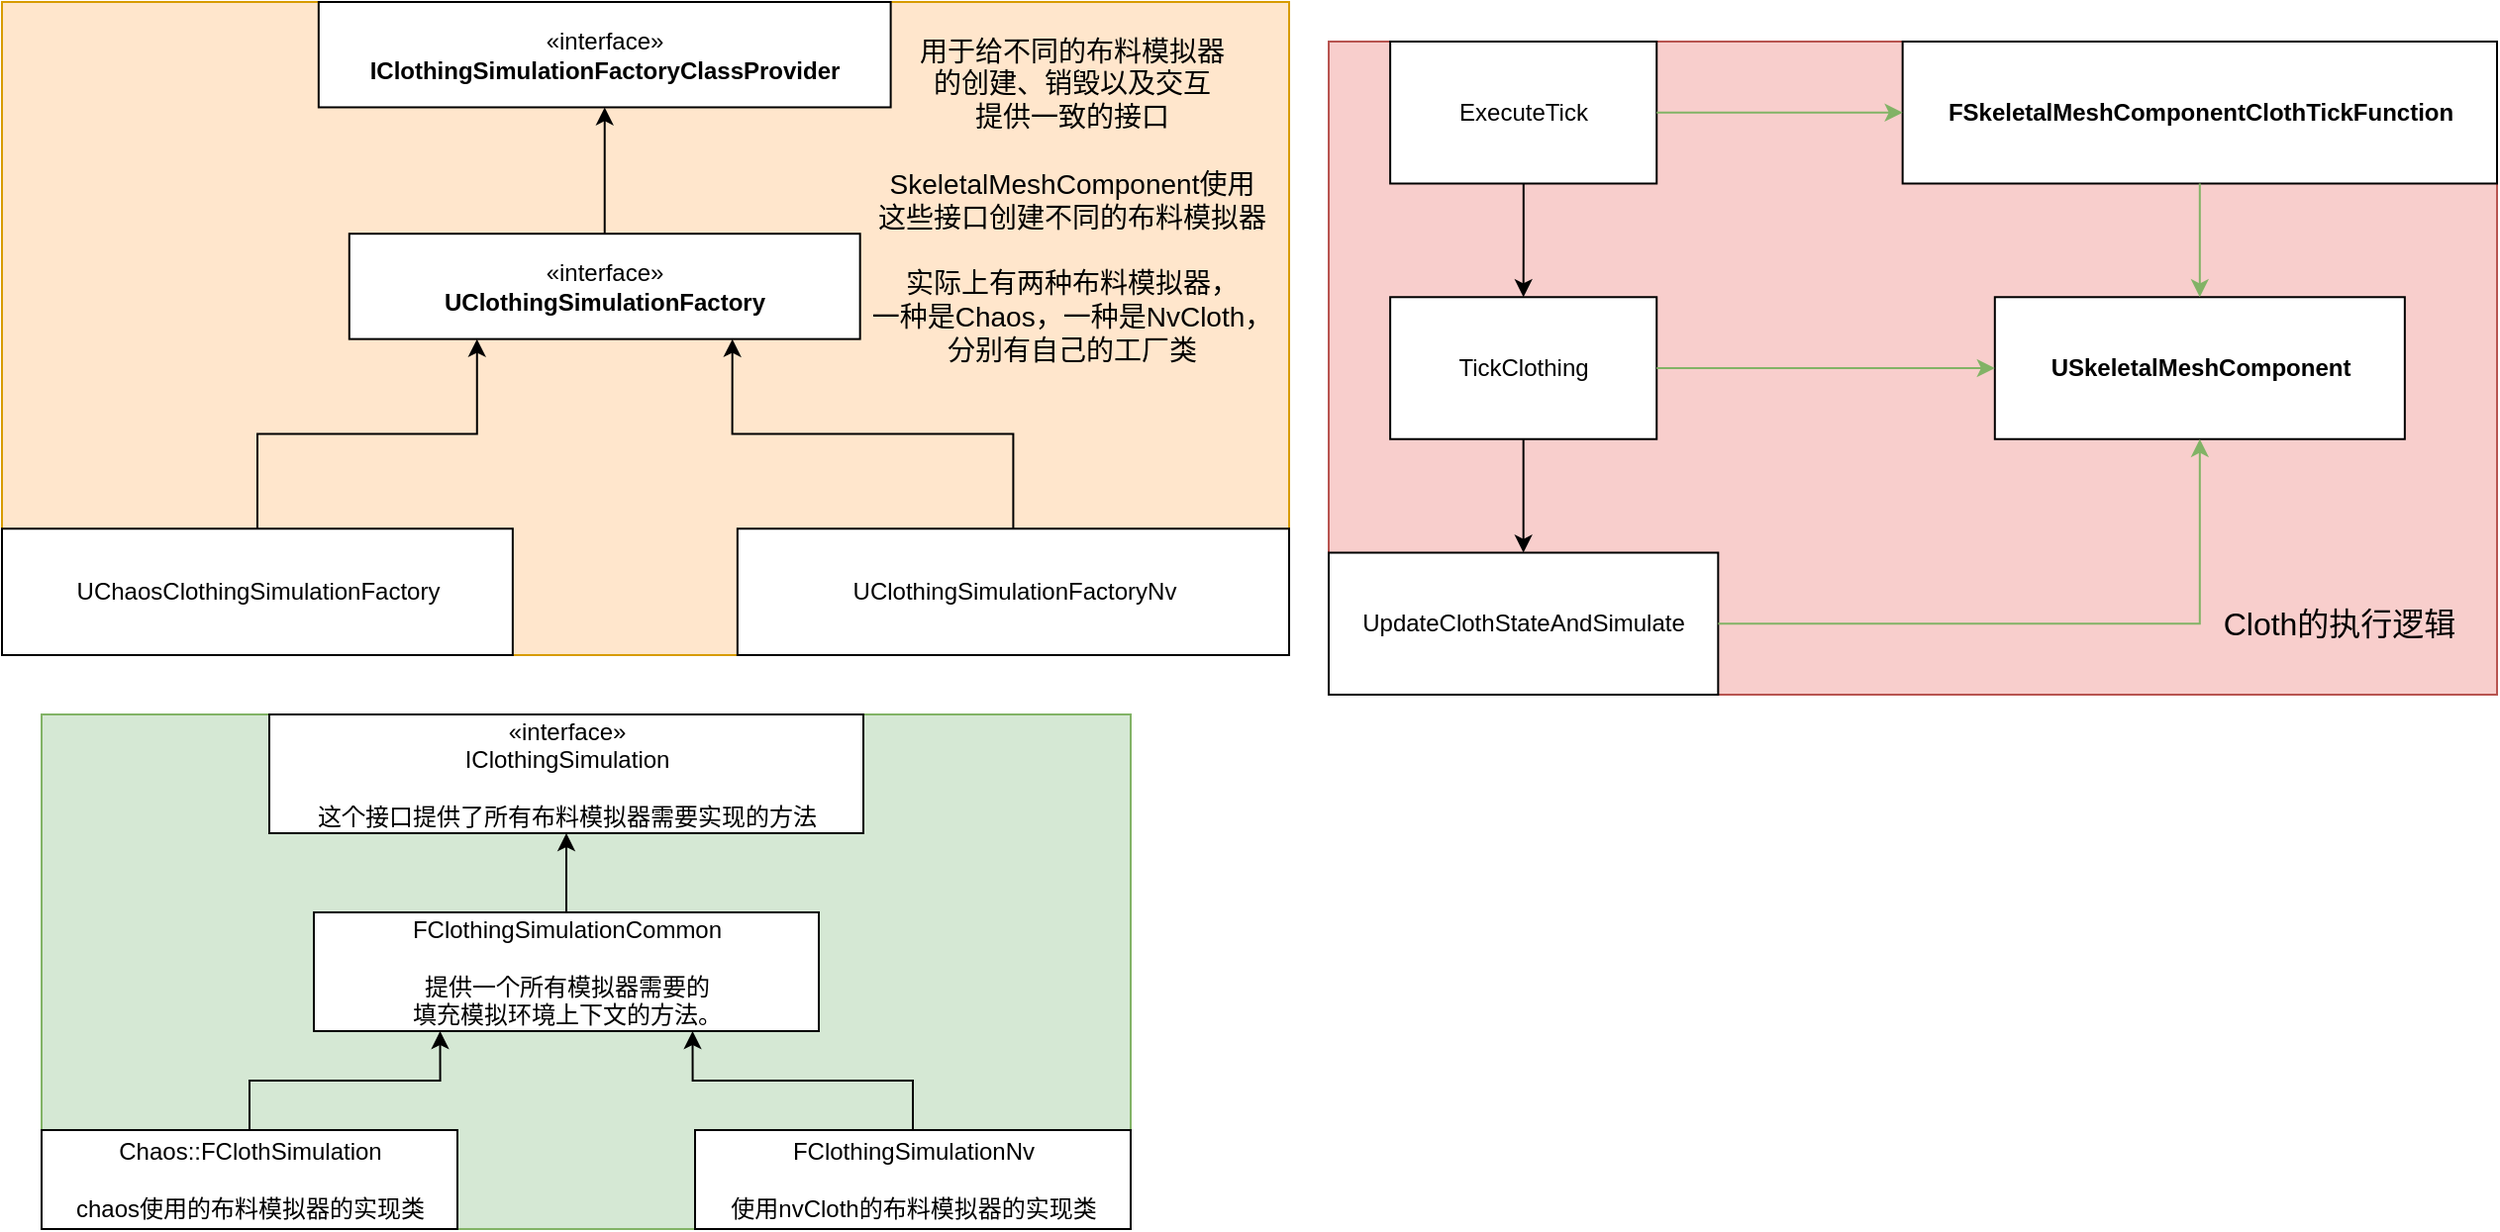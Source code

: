 <mxfile version="16.6.7" type="github">
  <diagram id="C5RBs43oDa-KdzZeNtuy" name="Page-1">
    <mxGraphModel dx="1468" dy="796" grid="1" gridSize="10" guides="1" tooltips="1" connect="1" arrows="1" fold="1" page="1" pageScale="1" pageWidth="827" pageHeight="1169" math="0" shadow="0">
      <root>
        <mxCell id="WIyWlLk6GJQsqaUBKTNV-0" />
        <mxCell id="WIyWlLk6GJQsqaUBKTNV-1" parent="WIyWlLk6GJQsqaUBKTNV-0" />
        <mxCell id="UFxITwJpjcm45uS_SykQ-14" value="" style="group;fillColor=#ffe6cc;strokeColor=#d79b00;" parent="WIyWlLk6GJQsqaUBKTNV-1" vertex="1" connectable="0">
          <mxGeometry x="40" y="30" width="650" height="330" as="geometry" />
        </mxCell>
        <mxCell id="UFxITwJpjcm45uS_SykQ-7" value="«interface»&lt;br&gt;&lt;b&gt;UClothingSimulationFactory&lt;/b&gt;" style="html=1;" parent="UFxITwJpjcm45uS_SykQ-14" vertex="1">
          <mxGeometry x="175.397" y="117.097" width="257.937" height="53.226" as="geometry" />
        </mxCell>
        <mxCell id="UFxITwJpjcm45uS_SykQ-8" value="«interface»&lt;br&gt;&lt;b&gt;IClothingSimulationFactoryClassProvider&lt;/b&gt;" style="html=1;" parent="UFxITwJpjcm45uS_SykQ-14" vertex="1">
          <mxGeometry x="159.921" width="288.889" height="53.226" as="geometry" />
        </mxCell>
        <mxCell id="UFxITwJpjcm45uS_SykQ-9" style="edgeStyle=orthogonalEdgeStyle;rounded=0;orthogonalLoop=1;jettySize=auto;html=1;exitX=0.5;exitY=0;exitDx=0;exitDy=0;entryX=0.5;entryY=1;entryDx=0;entryDy=0;" parent="UFxITwJpjcm45uS_SykQ-14" source="UFxITwJpjcm45uS_SykQ-7" target="UFxITwJpjcm45uS_SykQ-8" edge="1">
          <mxGeometry relative="1" as="geometry" />
        </mxCell>
        <mxCell id="UFxITwJpjcm45uS_SykQ-11" style="edgeStyle=orthogonalEdgeStyle;rounded=0;orthogonalLoop=1;jettySize=auto;html=1;exitX=0.5;exitY=0;exitDx=0;exitDy=0;entryX=0.25;entryY=1;entryDx=0;entryDy=0;" parent="UFxITwJpjcm45uS_SykQ-14" source="UFxITwJpjcm45uS_SykQ-10" target="UFxITwJpjcm45uS_SykQ-7" edge="1">
          <mxGeometry relative="1" as="geometry" />
        </mxCell>
        <mxCell id="UFxITwJpjcm45uS_SykQ-10" value="UChaosClothingSimulationFactory" style="html=1;" parent="UFxITwJpjcm45uS_SykQ-14" vertex="1">
          <mxGeometry y="266.129" width="257.937" height="63.871" as="geometry" />
        </mxCell>
        <mxCell id="UFxITwJpjcm45uS_SykQ-13" style="edgeStyle=orthogonalEdgeStyle;rounded=0;orthogonalLoop=1;jettySize=auto;html=1;entryX=0.75;entryY=1;entryDx=0;entryDy=0;" parent="UFxITwJpjcm45uS_SykQ-14" source="UFxITwJpjcm45uS_SykQ-12" target="UFxITwJpjcm45uS_SykQ-7" edge="1">
          <mxGeometry relative="1" as="geometry" />
        </mxCell>
        <mxCell id="UFxITwJpjcm45uS_SykQ-12" value="UClothingSimulationFactoryNv" style="html=1;" parent="UFxITwJpjcm45uS_SykQ-14" vertex="1">
          <mxGeometry x="371.429" y="266.129" width="278.571" height="63.871" as="geometry" />
        </mxCell>
        <mxCell id="UFxITwJpjcm45uS_SykQ-15" value="用于给不同的布料模拟器&lt;br style=&quot;font-size: 14px;&quot;&gt;的创建、销毁以及交互&lt;br style=&quot;font-size: 14px;&quot;&gt;提供一致的接口&lt;br style=&quot;font-size: 14px;&quot;&gt;&lt;br style=&quot;font-size: 14px;&quot;&gt;SkeletalMeshComponent使用&lt;br style=&quot;font-size: 14px;&quot;&gt;这些接口创建不同的布料模拟器&lt;br style=&quot;font-size: 14px;&quot;&gt;&lt;br style=&quot;font-size: 14px;&quot;&gt;实际上有两种布料模拟器，&lt;br style=&quot;font-size: 14px;&quot;&gt;一种是Chaos，一种是NvCloth，&lt;br style=&quot;font-size: 14px;&quot;&gt;分别有自己的工厂类" style="text;html=1;align=center;verticalAlign=middle;resizable=0;points=[];autosize=1;strokeColor=none;fillColor=none;fontSize=14;" parent="WIyWlLk6GJQsqaUBKTNV-1" vertex="1">
          <mxGeometry x="470" y="40" width="220" height="180" as="geometry" />
        </mxCell>
        <mxCell id="UFxITwJpjcm45uS_SykQ-26" value="" style="group;fillColor=#d5e8d4;strokeColor=#82b366;" parent="WIyWlLk6GJQsqaUBKTNV-1" vertex="1" connectable="0">
          <mxGeometry x="60" y="390" width="550" height="260" as="geometry" />
        </mxCell>
        <mxCell id="UFxITwJpjcm45uS_SykQ-20" value="FClothingSimulationCommon&lt;br&gt;&lt;br&gt;提供一个所有模拟器需要的&lt;br&gt;填充模拟环境上下文的方法。&lt;br&gt;" style="html=1;" parent="UFxITwJpjcm45uS_SykQ-26" vertex="1">
          <mxGeometry x="137.5" y="100" width="255" height="60" as="geometry" />
        </mxCell>
        <mxCell id="UFxITwJpjcm45uS_SykQ-16" value="«interface»&lt;br&gt;IClothingSimulation&lt;br&gt;&lt;br&gt;这个接口提供了所有布料模拟器需要实现的方法" style="html=1;" parent="UFxITwJpjcm45uS_SykQ-26" vertex="1">
          <mxGeometry x="115" width="300" height="60" as="geometry" />
        </mxCell>
        <mxCell id="UFxITwJpjcm45uS_SykQ-21" style="edgeStyle=orthogonalEdgeStyle;rounded=0;orthogonalLoop=1;jettySize=auto;html=1;entryX=0.5;entryY=1;entryDx=0;entryDy=0;" parent="UFxITwJpjcm45uS_SykQ-26" source="UFxITwJpjcm45uS_SykQ-20" target="UFxITwJpjcm45uS_SykQ-16" edge="1">
          <mxGeometry relative="1" as="geometry" />
        </mxCell>
        <mxCell id="UFxITwJpjcm45uS_SykQ-24" style="edgeStyle=orthogonalEdgeStyle;rounded=0;orthogonalLoop=1;jettySize=auto;html=1;entryX=0.25;entryY=1;entryDx=0;entryDy=0;" parent="UFxITwJpjcm45uS_SykQ-26" source="UFxITwJpjcm45uS_SykQ-22" target="UFxITwJpjcm45uS_SykQ-20" edge="1">
          <mxGeometry relative="1" as="geometry" />
        </mxCell>
        <mxCell id="UFxITwJpjcm45uS_SykQ-22" value="Chaos::FClothSimulation&lt;br&gt;&lt;br&gt;chaos使用的布料模拟器的实现类" style="html=1;" parent="UFxITwJpjcm45uS_SykQ-26" vertex="1">
          <mxGeometry y="210" width="210" height="50" as="geometry" />
        </mxCell>
        <mxCell id="UFxITwJpjcm45uS_SykQ-25" style="edgeStyle=orthogonalEdgeStyle;rounded=0;orthogonalLoop=1;jettySize=auto;html=1;entryX=0.75;entryY=1;entryDx=0;entryDy=0;" parent="UFxITwJpjcm45uS_SykQ-26" source="UFxITwJpjcm45uS_SykQ-23" target="UFxITwJpjcm45uS_SykQ-20" edge="1">
          <mxGeometry relative="1" as="geometry" />
        </mxCell>
        <mxCell id="UFxITwJpjcm45uS_SykQ-23" value="FClothingSimulationNv&lt;br&gt;&lt;br&gt;使用nvCloth的布料模拟器的实现类" style="html=1;" parent="UFxITwJpjcm45uS_SykQ-26" vertex="1">
          <mxGeometry x="330" y="210" width="220" height="50" as="geometry" />
        </mxCell>
        <mxCell id="OkXZC-aaNVTLVCNhO-GQ-18" value="&#xa;&#xa;&#xa;&#xa;&#xa;&#xa;&#xa;&#xa;" style="group;fillColor=#f8cecc;strokeColor=#b85450;fontSize=14;" vertex="1" connectable="0" parent="WIyWlLk6GJQsqaUBKTNV-1">
          <mxGeometry x="710" y="50" width="590" height="330" as="geometry" />
        </mxCell>
        <mxCell id="OkXZC-aaNVTLVCNhO-GQ-2" value="ExecuteTick" style="html=1;" vertex="1" parent="OkXZC-aaNVTLVCNhO-GQ-18">
          <mxGeometry x="31.053" width="134.561" height="71.739" as="geometry" />
        </mxCell>
        <mxCell id="OkXZC-aaNVTLVCNhO-GQ-3" value="TickClothing" style="html=1;" vertex="1" parent="OkXZC-aaNVTLVCNhO-GQ-18">
          <mxGeometry x="31.053" y="129.13" width="134.561" height="71.739" as="geometry" />
        </mxCell>
        <mxCell id="OkXZC-aaNVTLVCNhO-GQ-4" style="edgeStyle=orthogonalEdgeStyle;rounded=0;orthogonalLoop=1;jettySize=auto;html=1;entryX=0.5;entryY=0;entryDx=0;entryDy=0;" edge="1" parent="OkXZC-aaNVTLVCNhO-GQ-18" source="OkXZC-aaNVTLVCNhO-GQ-2" target="OkXZC-aaNVTLVCNhO-GQ-3">
          <mxGeometry relative="1" as="geometry" />
        </mxCell>
        <mxCell id="OkXZC-aaNVTLVCNhO-GQ-5" value="UpdateClothStateAndSimulate" style="html=1;" vertex="1" parent="OkXZC-aaNVTLVCNhO-GQ-18">
          <mxGeometry y="258.261" width="196.667" height="71.739" as="geometry" />
        </mxCell>
        <mxCell id="OkXZC-aaNVTLVCNhO-GQ-6" style="edgeStyle=orthogonalEdgeStyle;rounded=0;orthogonalLoop=1;jettySize=auto;html=1;exitX=0.5;exitY=1;exitDx=0;exitDy=0;entryX=0.5;entryY=0;entryDx=0;entryDy=0;" edge="1" parent="OkXZC-aaNVTLVCNhO-GQ-18" source="OkXZC-aaNVTLVCNhO-GQ-3" target="OkXZC-aaNVTLVCNhO-GQ-5">
          <mxGeometry relative="1" as="geometry" />
        </mxCell>
        <mxCell id="OkXZC-aaNVTLVCNhO-GQ-7" value="&lt;b&gt;FSkeletalMeshComponentClothTickFunction&lt;/b&gt;" style="html=1;" vertex="1" parent="OkXZC-aaNVTLVCNhO-GQ-18">
          <mxGeometry x="289.825" width="300.175" height="71.739" as="geometry" />
        </mxCell>
        <mxCell id="OkXZC-aaNVTLVCNhO-GQ-9" style="edgeStyle=orthogonalEdgeStyle;rounded=0;orthogonalLoop=1;jettySize=auto;html=1;exitX=1;exitY=0.5;exitDx=0;exitDy=0;entryX=0;entryY=0.5;entryDx=0;entryDy=0;fillColor=#d5e8d4;strokeColor=#82b366;" edge="1" parent="OkXZC-aaNVTLVCNhO-GQ-18" source="OkXZC-aaNVTLVCNhO-GQ-2" target="OkXZC-aaNVTLVCNhO-GQ-7">
          <mxGeometry relative="1" as="geometry" />
        </mxCell>
        <mxCell id="OkXZC-aaNVTLVCNhO-GQ-10" value="&lt;b&gt;USkeletalMeshComponent&lt;/b&gt;" style="html=1;" vertex="1" parent="OkXZC-aaNVTLVCNhO-GQ-18">
          <mxGeometry x="336.404" y="129.13" width="207.018" height="71.739" as="geometry" />
        </mxCell>
        <mxCell id="OkXZC-aaNVTLVCNhO-GQ-16" style="edgeStyle=orthogonalEdgeStyle;rounded=0;orthogonalLoop=1;jettySize=auto;html=1;exitX=1;exitY=0.5;exitDx=0;exitDy=0;entryX=0;entryY=0.5;entryDx=0;entryDy=0;fillColor=#d5e8d4;strokeColor=#82b366;" edge="1" parent="OkXZC-aaNVTLVCNhO-GQ-18" source="OkXZC-aaNVTLVCNhO-GQ-3" target="OkXZC-aaNVTLVCNhO-GQ-10">
          <mxGeometry relative="1" as="geometry" />
        </mxCell>
        <mxCell id="OkXZC-aaNVTLVCNhO-GQ-17" style="edgeStyle=orthogonalEdgeStyle;rounded=0;orthogonalLoop=1;jettySize=auto;html=1;exitX=1;exitY=0.5;exitDx=0;exitDy=0;entryX=0.5;entryY=1;entryDx=0;entryDy=0;fillColor=#d5e8d4;strokeColor=#82b366;" edge="1" parent="OkXZC-aaNVTLVCNhO-GQ-18" source="OkXZC-aaNVTLVCNhO-GQ-5" target="OkXZC-aaNVTLVCNhO-GQ-10">
          <mxGeometry relative="1" as="geometry" />
        </mxCell>
        <mxCell id="OkXZC-aaNVTLVCNhO-GQ-15" value="" style="edgeStyle=orthogonalEdgeStyle;rounded=0;orthogonalLoop=1;jettySize=auto;html=1;fillColor=#d5e8d4;strokeColor=#82b366;" edge="1" parent="OkXZC-aaNVTLVCNhO-GQ-18" source="OkXZC-aaNVTLVCNhO-GQ-7" target="OkXZC-aaNVTLVCNhO-GQ-10">
          <mxGeometry relative="1" as="geometry" />
        </mxCell>
        <mxCell id="OkXZC-aaNVTLVCNhO-GQ-20" value="Cloth的执行逻辑" style="text;html=1;align=center;verticalAlign=middle;resizable=0;points=[];autosize=1;strokeColor=none;fillColor=none;fontSize=16;" vertex="1" parent="OkXZC-aaNVTLVCNhO-GQ-18">
          <mxGeometry x="445" y="284.13" width="130" height="20" as="geometry" />
        </mxCell>
      </root>
    </mxGraphModel>
  </diagram>
</mxfile>

